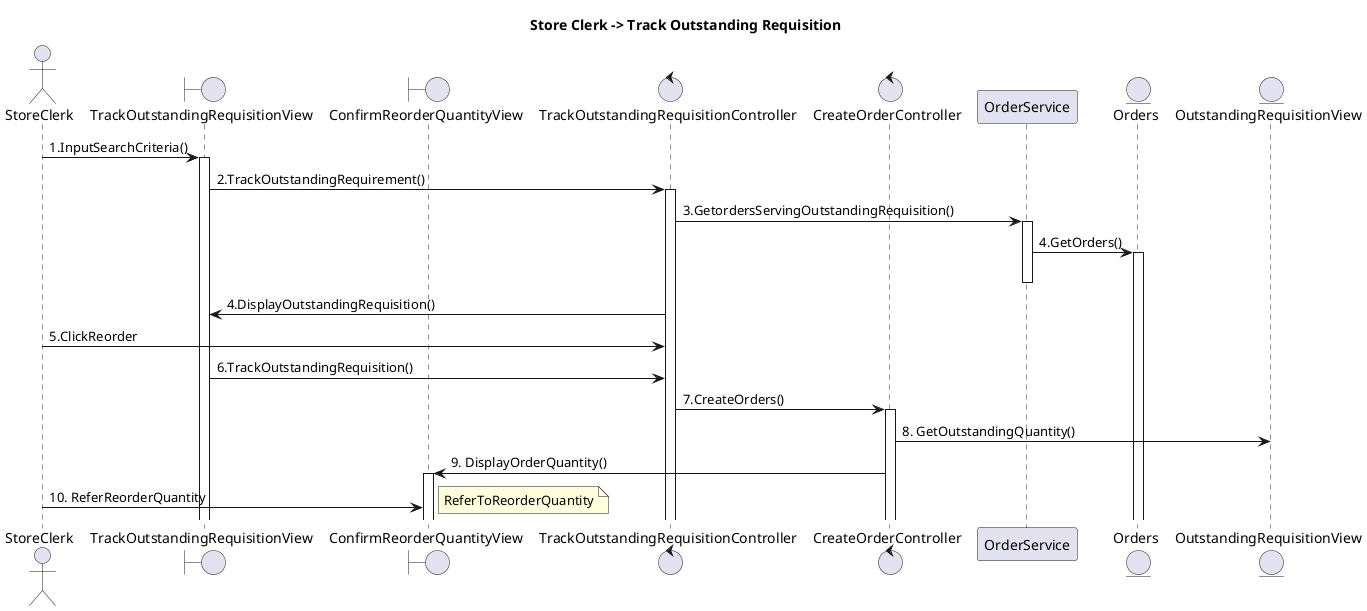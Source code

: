 @startuml
title "Store Clerk -> Track Outstanding Requisition"
actor StoreClerk
boundary TrackOutstandingRequisitionView
boundary ConfirmReorderQuantityView
control TrackOutstandingRequisitionController
control CreateOrderController
Participant OrderService
entity Orders
entity OutstandingRequisitionView

StoreClerk->TrackOutstandingRequisitionView: 1.InputSearchCriteria()
activate TrackOutstandingRequisitionView
TrackOutstandingRequisitionView->TrackOutstandingRequisitionController: 2.TrackOutstandingRequirement()
activate TrackOutstandingRequisitionController
TrackOutstandingRequisitionController->OrderService: 3.GetordersServingOutstandingRequisition()
activate OrderService
OrderService->Orders: 4.GetOrders()
activate Orders
deactivate OrderService
TrackOutstandingRequisitionController->TrackOutstandingRequisitionView: 4.DisplayOutstandingRequisition()
StoreClerk->TrackOutstandingRequisitionController: 5.ClickReorder
TrackOutstandingRequisitionView->TrackOutstandingRequisitionController: 6.TrackOutstandingRequisition()
TrackOutstandingRequisitionController->CreateOrderController: 7.CreateOrders()
activate CreateOrderController
CreateOrderController->OutstandingRequisitionView: 8. GetOutstandingQuantity()
CreateOrderController->ConfirmReorderQuantityView: 9. DisplayOrderQuantity()
activate ConfirmReorderQuantityView
StoreClerk->ConfirmReorderQuantityView: 10. ReferReorderQuantity
note right:ReferToReorderQuantity


@enduml
